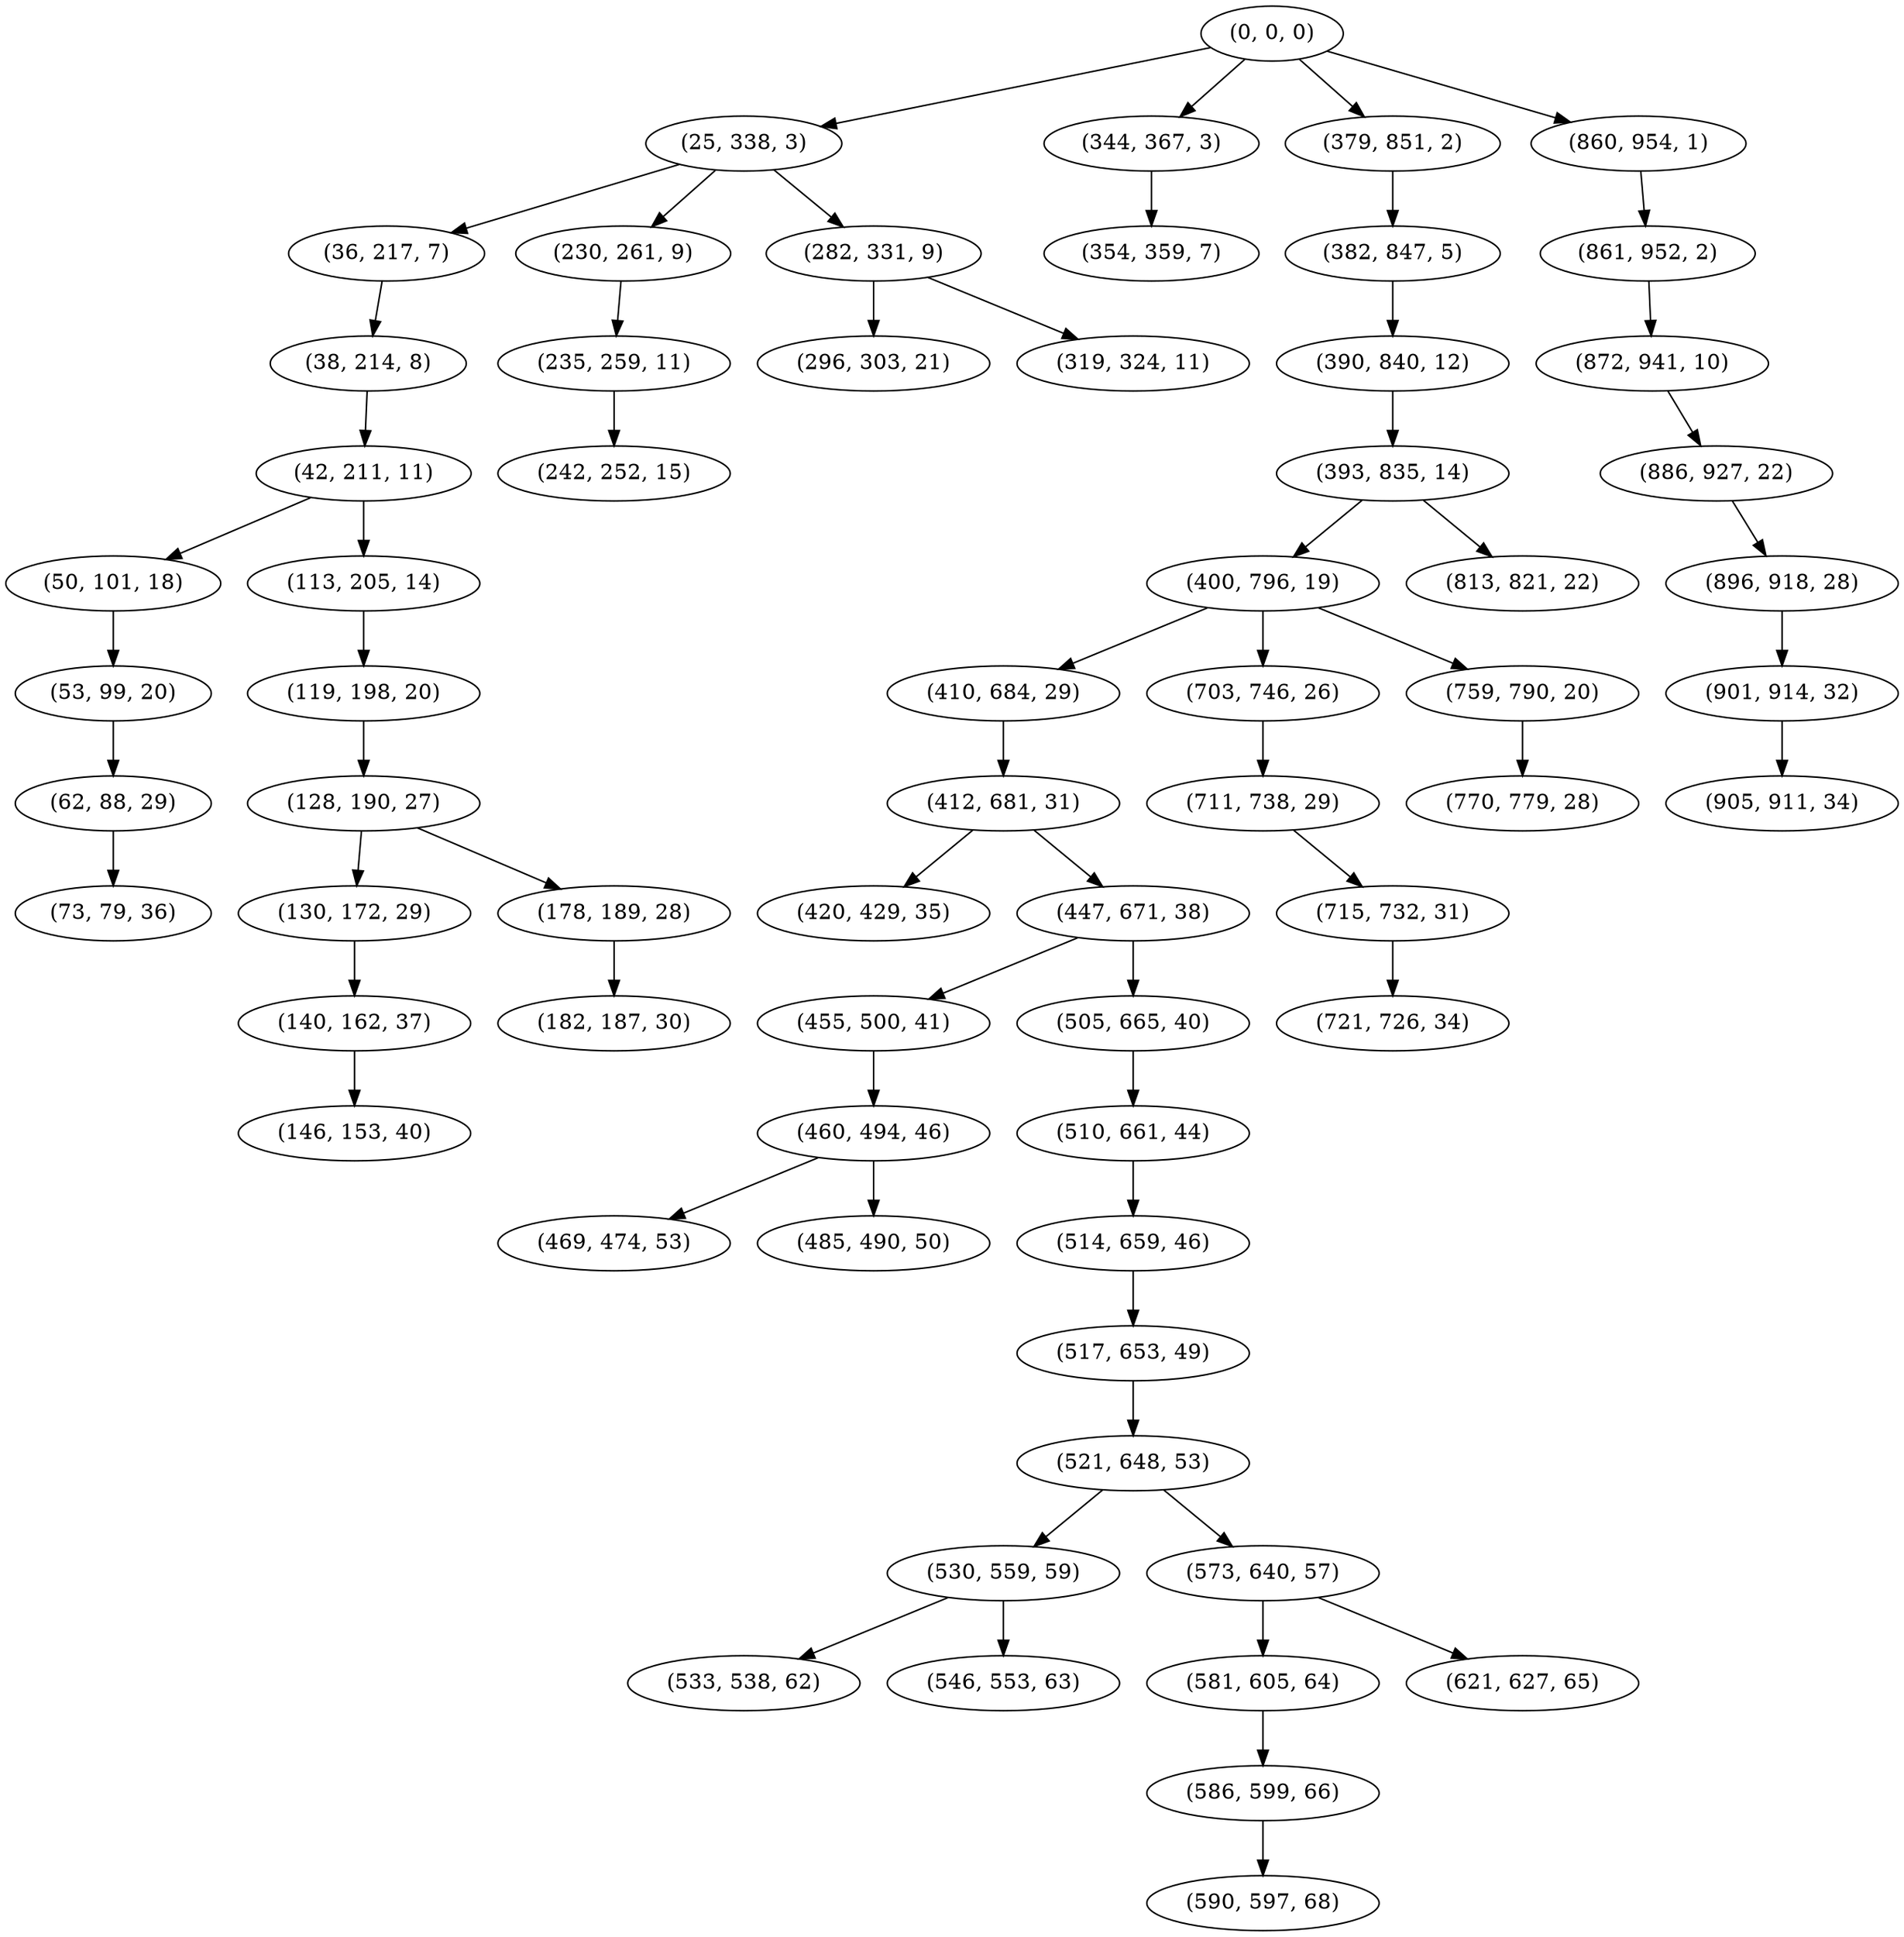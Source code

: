 digraph tree {
    "(0, 0, 0)";
    "(25, 338, 3)";
    "(36, 217, 7)";
    "(38, 214, 8)";
    "(42, 211, 11)";
    "(50, 101, 18)";
    "(53, 99, 20)";
    "(62, 88, 29)";
    "(73, 79, 36)";
    "(113, 205, 14)";
    "(119, 198, 20)";
    "(128, 190, 27)";
    "(130, 172, 29)";
    "(140, 162, 37)";
    "(146, 153, 40)";
    "(178, 189, 28)";
    "(182, 187, 30)";
    "(230, 261, 9)";
    "(235, 259, 11)";
    "(242, 252, 15)";
    "(282, 331, 9)";
    "(296, 303, 21)";
    "(319, 324, 11)";
    "(344, 367, 3)";
    "(354, 359, 7)";
    "(379, 851, 2)";
    "(382, 847, 5)";
    "(390, 840, 12)";
    "(393, 835, 14)";
    "(400, 796, 19)";
    "(410, 684, 29)";
    "(412, 681, 31)";
    "(420, 429, 35)";
    "(447, 671, 38)";
    "(455, 500, 41)";
    "(460, 494, 46)";
    "(469, 474, 53)";
    "(485, 490, 50)";
    "(505, 665, 40)";
    "(510, 661, 44)";
    "(514, 659, 46)";
    "(517, 653, 49)";
    "(521, 648, 53)";
    "(530, 559, 59)";
    "(533, 538, 62)";
    "(546, 553, 63)";
    "(573, 640, 57)";
    "(581, 605, 64)";
    "(586, 599, 66)";
    "(590, 597, 68)";
    "(621, 627, 65)";
    "(703, 746, 26)";
    "(711, 738, 29)";
    "(715, 732, 31)";
    "(721, 726, 34)";
    "(759, 790, 20)";
    "(770, 779, 28)";
    "(813, 821, 22)";
    "(860, 954, 1)";
    "(861, 952, 2)";
    "(872, 941, 10)";
    "(886, 927, 22)";
    "(896, 918, 28)";
    "(901, 914, 32)";
    "(905, 911, 34)";
    "(0, 0, 0)" -> "(25, 338, 3)";
    "(0, 0, 0)" -> "(344, 367, 3)";
    "(0, 0, 0)" -> "(379, 851, 2)";
    "(0, 0, 0)" -> "(860, 954, 1)";
    "(25, 338, 3)" -> "(36, 217, 7)";
    "(25, 338, 3)" -> "(230, 261, 9)";
    "(25, 338, 3)" -> "(282, 331, 9)";
    "(36, 217, 7)" -> "(38, 214, 8)";
    "(38, 214, 8)" -> "(42, 211, 11)";
    "(42, 211, 11)" -> "(50, 101, 18)";
    "(42, 211, 11)" -> "(113, 205, 14)";
    "(50, 101, 18)" -> "(53, 99, 20)";
    "(53, 99, 20)" -> "(62, 88, 29)";
    "(62, 88, 29)" -> "(73, 79, 36)";
    "(113, 205, 14)" -> "(119, 198, 20)";
    "(119, 198, 20)" -> "(128, 190, 27)";
    "(128, 190, 27)" -> "(130, 172, 29)";
    "(128, 190, 27)" -> "(178, 189, 28)";
    "(130, 172, 29)" -> "(140, 162, 37)";
    "(140, 162, 37)" -> "(146, 153, 40)";
    "(178, 189, 28)" -> "(182, 187, 30)";
    "(230, 261, 9)" -> "(235, 259, 11)";
    "(235, 259, 11)" -> "(242, 252, 15)";
    "(282, 331, 9)" -> "(296, 303, 21)";
    "(282, 331, 9)" -> "(319, 324, 11)";
    "(344, 367, 3)" -> "(354, 359, 7)";
    "(379, 851, 2)" -> "(382, 847, 5)";
    "(382, 847, 5)" -> "(390, 840, 12)";
    "(390, 840, 12)" -> "(393, 835, 14)";
    "(393, 835, 14)" -> "(400, 796, 19)";
    "(393, 835, 14)" -> "(813, 821, 22)";
    "(400, 796, 19)" -> "(410, 684, 29)";
    "(400, 796, 19)" -> "(703, 746, 26)";
    "(400, 796, 19)" -> "(759, 790, 20)";
    "(410, 684, 29)" -> "(412, 681, 31)";
    "(412, 681, 31)" -> "(420, 429, 35)";
    "(412, 681, 31)" -> "(447, 671, 38)";
    "(447, 671, 38)" -> "(455, 500, 41)";
    "(447, 671, 38)" -> "(505, 665, 40)";
    "(455, 500, 41)" -> "(460, 494, 46)";
    "(460, 494, 46)" -> "(469, 474, 53)";
    "(460, 494, 46)" -> "(485, 490, 50)";
    "(505, 665, 40)" -> "(510, 661, 44)";
    "(510, 661, 44)" -> "(514, 659, 46)";
    "(514, 659, 46)" -> "(517, 653, 49)";
    "(517, 653, 49)" -> "(521, 648, 53)";
    "(521, 648, 53)" -> "(530, 559, 59)";
    "(521, 648, 53)" -> "(573, 640, 57)";
    "(530, 559, 59)" -> "(533, 538, 62)";
    "(530, 559, 59)" -> "(546, 553, 63)";
    "(573, 640, 57)" -> "(581, 605, 64)";
    "(573, 640, 57)" -> "(621, 627, 65)";
    "(581, 605, 64)" -> "(586, 599, 66)";
    "(586, 599, 66)" -> "(590, 597, 68)";
    "(703, 746, 26)" -> "(711, 738, 29)";
    "(711, 738, 29)" -> "(715, 732, 31)";
    "(715, 732, 31)" -> "(721, 726, 34)";
    "(759, 790, 20)" -> "(770, 779, 28)";
    "(860, 954, 1)" -> "(861, 952, 2)";
    "(861, 952, 2)" -> "(872, 941, 10)";
    "(872, 941, 10)" -> "(886, 927, 22)";
    "(886, 927, 22)" -> "(896, 918, 28)";
    "(896, 918, 28)" -> "(901, 914, 32)";
    "(901, 914, 32)" -> "(905, 911, 34)";
}
